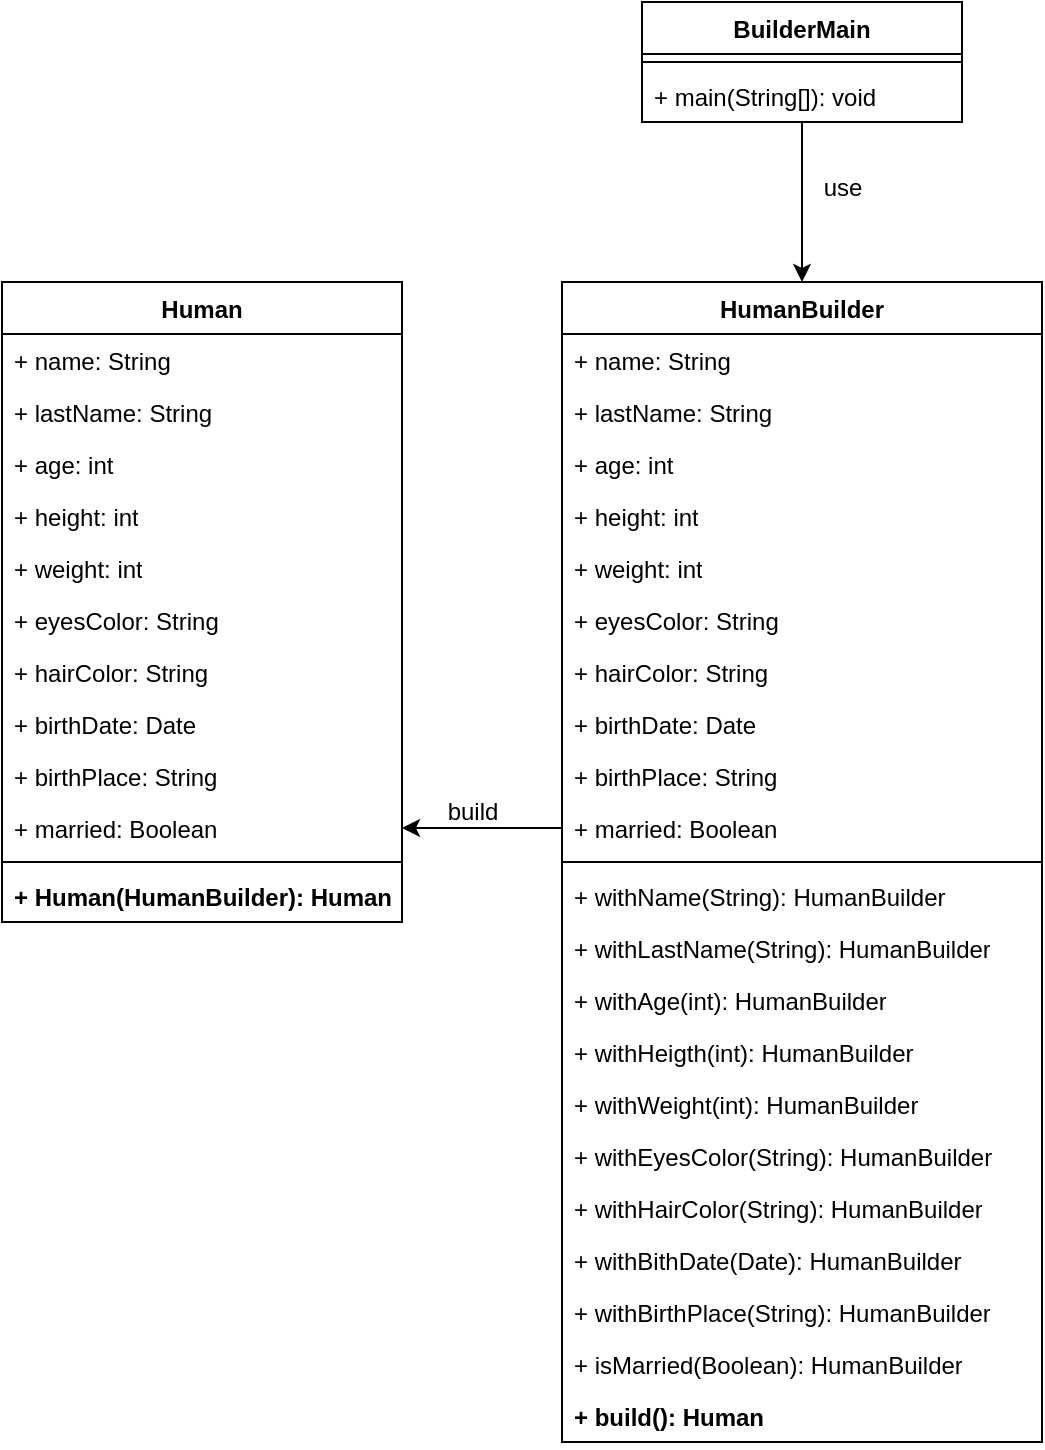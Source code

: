 <mxfile version="21.2.1" type="github">
  <diagram id="C5RBs43oDa-KdzZeNtuy" name="Page-1">
    <mxGraphModel dx="903" dy="1760" grid="1" gridSize="10" guides="1" tooltips="1" connect="1" arrows="1" fold="1" page="1" pageScale="1" pageWidth="827" pageHeight="1169" math="0" shadow="0">
      <root>
        <mxCell id="WIyWlLk6GJQsqaUBKTNV-0" />
        <mxCell id="WIyWlLk6GJQsqaUBKTNV-1" parent="WIyWlLk6GJQsqaUBKTNV-0" />
        <mxCell id="sO1EsRnhHtrH7c1XHOlF-0" value="Human" style="swimlane;fontStyle=1;align=center;verticalAlign=top;childLayout=stackLayout;horizontal=1;startSize=26;horizontalStack=0;resizeParent=1;resizeParentMax=0;resizeLast=0;collapsible=1;marginBottom=0;whiteSpace=wrap;html=1;" vertex="1" parent="WIyWlLk6GJQsqaUBKTNV-1">
          <mxGeometry x="80" y="120" width="200" height="320" as="geometry" />
        </mxCell>
        <mxCell id="sO1EsRnhHtrH7c1XHOlF-1" value="+ name: String" style="text;strokeColor=none;fillColor=none;align=left;verticalAlign=top;spacingLeft=4;spacingRight=4;overflow=hidden;rotatable=0;points=[[0,0.5],[1,0.5]];portConstraint=eastwest;whiteSpace=wrap;html=1;" vertex="1" parent="sO1EsRnhHtrH7c1XHOlF-0">
          <mxGeometry y="26" width="200" height="26" as="geometry" />
        </mxCell>
        <mxCell id="sO1EsRnhHtrH7c1XHOlF-4" value="+ lastName: String" style="text;strokeColor=none;fillColor=none;align=left;verticalAlign=top;spacingLeft=4;spacingRight=4;overflow=hidden;rotatable=0;points=[[0,0.5],[1,0.5]];portConstraint=eastwest;whiteSpace=wrap;html=1;" vertex="1" parent="sO1EsRnhHtrH7c1XHOlF-0">
          <mxGeometry y="52" width="200" height="26" as="geometry" />
        </mxCell>
        <mxCell id="sO1EsRnhHtrH7c1XHOlF-5" value="+ age: int" style="text;strokeColor=none;fillColor=none;align=left;verticalAlign=top;spacingLeft=4;spacingRight=4;overflow=hidden;rotatable=0;points=[[0,0.5],[1,0.5]];portConstraint=eastwest;whiteSpace=wrap;html=1;" vertex="1" parent="sO1EsRnhHtrH7c1XHOlF-0">
          <mxGeometry y="78" width="200" height="26" as="geometry" />
        </mxCell>
        <mxCell id="sO1EsRnhHtrH7c1XHOlF-6" value="+ height: int" style="text;strokeColor=none;fillColor=none;align=left;verticalAlign=top;spacingLeft=4;spacingRight=4;overflow=hidden;rotatable=0;points=[[0,0.5],[1,0.5]];portConstraint=eastwest;whiteSpace=wrap;html=1;" vertex="1" parent="sO1EsRnhHtrH7c1XHOlF-0">
          <mxGeometry y="104" width="200" height="26" as="geometry" />
        </mxCell>
        <mxCell id="sO1EsRnhHtrH7c1XHOlF-7" value="+ weight: int" style="text;strokeColor=none;fillColor=none;align=left;verticalAlign=top;spacingLeft=4;spacingRight=4;overflow=hidden;rotatable=0;points=[[0,0.5],[1,0.5]];portConstraint=eastwest;whiteSpace=wrap;html=1;" vertex="1" parent="sO1EsRnhHtrH7c1XHOlF-0">
          <mxGeometry y="130" width="200" height="26" as="geometry" />
        </mxCell>
        <mxCell id="sO1EsRnhHtrH7c1XHOlF-8" value="+ eyesColor: String" style="text;strokeColor=none;fillColor=none;align=left;verticalAlign=top;spacingLeft=4;spacingRight=4;overflow=hidden;rotatable=0;points=[[0,0.5],[1,0.5]];portConstraint=eastwest;whiteSpace=wrap;html=1;" vertex="1" parent="sO1EsRnhHtrH7c1XHOlF-0">
          <mxGeometry y="156" width="200" height="26" as="geometry" />
        </mxCell>
        <mxCell id="sO1EsRnhHtrH7c1XHOlF-9" value="+ hairColor: String" style="text;strokeColor=none;fillColor=none;align=left;verticalAlign=top;spacingLeft=4;spacingRight=4;overflow=hidden;rotatable=0;points=[[0,0.5],[1,0.5]];portConstraint=eastwest;whiteSpace=wrap;html=1;" vertex="1" parent="sO1EsRnhHtrH7c1XHOlF-0">
          <mxGeometry y="182" width="200" height="26" as="geometry" />
        </mxCell>
        <mxCell id="sO1EsRnhHtrH7c1XHOlF-10" value="+ birthDate: Date" style="text;strokeColor=none;fillColor=none;align=left;verticalAlign=top;spacingLeft=4;spacingRight=4;overflow=hidden;rotatable=0;points=[[0,0.5],[1,0.5]];portConstraint=eastwest;whiteSpace=wrap;html=1;" vertex="1" parent="sO1EsRnhHtrH7c1XHOlF-0">
          <mxGeometry y="208" width="200" height="26" as="geometry" />
        </mxCell>
        <mxCell id="sO1EsRnhHtrH7c1XHOlF-11" value="+ birthPlace: String" style="text;strokeColor=none;fillColor=none;align=left;verticalAlign=top;spacingLeft=4;spacingRight=4;overflow=hidden;rotatable=0;points=[[0,0.5],[1,0.5]];portConstraint=eastwest;whiteSpace=wrap;html=1;" vertex="1" parent="sO1EsRnhHtrH7c1XHOlF-0">
          <mxGeometry y="234" width="200" height="26" as="geometry" />
        </mxCell>
        <mxCell id="sO1EsRnhHtrH7c1XHOlF-12" value="+ married: Boolean" style="text;strokeColor=none;fillColor=none;align=left;verticalAlign=top;spacingLeft=4;spacingRight=4;overflow=hidden;rotatable=0;points=[[0,0.5],[1,0.5]];portConstraint=eastwest;whiteSpace=wrap;html=1;" vertex="1" parent="sO1EsRnhHtrH7c1XHOlF-0">
          <mxGeometry y="260" width="200" height="26" as="geometry" />
        </mxCell>
        <mxCell id="sO1EsRnhHtrH7c1XHOlF-2" value="" style="line;strokeWidth=1;fillColor=none;align=left;verticalAlign=middle;spacingTop=-1;spacingLeft=3;spacingRight=3;rotatable=0;labelPosition=right;points=[];portConstraint=eastwest;strokeColor=inherit;" vertex="1" parent="sO1EsRnhHtrH7c1XHOlF-0">
          <mxGeometry y="286" width="200" height="8" as="geometry" />
        </mxCell>
        <mxCell id="sO1EsRnhHtrH7c1XHOlF-3" value="&lt;b&gt;+ Human(HumanBuilder): Human&lt;/b&gt;" style="text;strokeColor=none;fillColor=none;align=left;verticalAlign=top;spacingLeft=4;spacingRight=4;overflow=hidden;rotatable=0;points=[[0,0.5],[1,0.5]];portConstraint=eastwest;whiteSpace=wrap;html=1;" vertex="1" parent="sO1EsRnhHtrH7c1XHOlF-0">
          <mxGeometry y="294" width="200" height="26" as="geometry" />
        </mxCell>
        <mxCell id="sO1EsRnhHtrH7c1XHOlF-13" value="HumanBuilder" style="swimlane;fontStyle=1;align=center;verticalAlign=top;childLayout=stackLayout;horizontal=1;startSize=26;horizontalStack=0;resizeParent=1;resizeParentMax=0;resizeLast=0;collapsible=1;marginBottom=0;whiteSpace=wrap;html=1;" vertex="1" parent="WIyWlLk6GJQsqaUBKTNV-1">
          <mxGeometry x="360" y="120" width="240" height="580" as="geometry" />
        </mxCell>
        <mxCell id="sO1EsRnhHtrH7c1XHOlF-14" value="+ name: String" style="text;strokeColor=none;fillColor=none;align=left;verticalAlign=top;spacingLeft=4;spacingRight=4;overflow=hidden;rotatable=0;points=[[0,0.5],[1,0.5]];portConstraint=eastwest;whiteSpace=wrap;html=1;" vertex="1" parent="sO1EsRnhHtrH7c1XHOlF-13">
          <mxGeometry y="26" width="240" height="26" as="geometry" />
        </mxCell>
        <mxCell id="sO1EsRnhHtrH7c1XHOlF-15" value="+ lastName: String" style="text;strokeColor=none;fillColor=none;align=left;verticalAlign=top;spacingLeft=4;spacingRight=4;overflow=hidden;rotatable=0;points=[[0,0.5],[1,0.5]];portConstraint=eastwest;whiteSpace=wrap;html=1;" vertex="1" parent="sO1EsRnhHtrH7c1XHOlF-13">
          <mxGeometry y="52" width="240" height="26" as="geometry" />
        </mxCell>
        <mxCell id="sO1EsRnhHtrH7c1XHOlF-16" value="+ age: int" style="text;strokeColor=none;fillColor=none;align=left;verticalAlign=top;spacingLeft=4;spacingRight=4;overflow=hidden;rotatable=0;points=[[0,0.5],[1,0.5]];portConstraint=eastwest;whiteSpace=wrap;html=1;" vertex="1" parent="sO1EsRnhHtrH7c1XHOlF-13">
          <mxGeometry y="78" width="240" height="26" as="geometry" />
        </mxCell>
        <mxCell id="sO1EsRnhHtrH7c1XHOlF-17" value="+ height: int" style="text;strokeColor=none;fillColor=none;align=left;verticalAlign=top;spacingLeft=4;spacingRight=4;overflow=hidden;rotatable=0;points=[[0,0.5],[1,0.5]];portConstraint=eastwest;whiteSpace=wrap;html=1;" vertex="1" parent="sO1EsRnhHtrH7c1XHOlF-13">
          <mxGeometry y="104" width="240" height="26" as="geometry" />
        </mxCell>
        <mxCell id="sO1EsRnhHtrH7c1XHOlF-18" value="+ weight: int" style="text;strokeColor=none;fillColor=none;align=left;verticalAlign=top;spacingLeft=4;spacingRight=4;overflow=hidden;rotatable=0;points=[[0,0.5],[1,0.5]];portConstraint=eastwest;whiteSpace=wrap;html=1;" vertex="1" parent="sO1EsRnhHtrH7c1XHOlF-13">
          <mxGeometry y="130" width="240" height="26" as="geometry" />
        </mxCell>
        <mxCell id="sO1EsRnhHtrH7c1XHOlF-19" value="+ eyesColor: String" style="text;strokeColor=none;fillColor=none;align=left;verticalAlign=top;spacingLeft=4;spacingRight=4;overflow=hidden;rotatable=0;points=[[0,0.5],[1,0.5]];portConstraint=eastwest;whiteSpace=wrap;html=1;" vertex="1" parent="sO1EsRnhHtrH7c1XHOlF-13">
          <mxGeometry y="156" width="240" height="26" as="geometry" />
        </mxCell>
        <mxCell id="sO1EsRnhHtrH7c1XHOlF-20" value="+ hairColor: String" style="text;strokeColor=none;fillColor=none;align=left;verticalAlign=top;spacingLeft=4;spacingRight=4;overflow=hidden;rotatable=0;points=[[0,0.5],[1,0.5]];portConstraint=eastwest;whiteSpace=wrap;html=1;" vertex="1" parent="sO1EsRnhHtrH7c1XHOlF-13">
          <mxGeometry y="182" width="240" height="26" as="geometry" />
        </mxCell>
        <mxCell id="sO1EsRnhHtrH7c1XHOlF-21" value="+ birthDate: Date" style="text;strokeColor=none;fillColor=none;align=left;verticalAlign=top;spacingLeft=4;spacingRight=4;overflow=hidden;rotatable=0;points=[[0,0.5],[1,0.5]];portConstraint=eastwest;whiteSpace=wrap;html=1;" vertex="1" parent="sO1EsRnhHtrH7c1XHOlF-13">
          <mxGeometry y="208" width="240" height="26" as="geometry" />
        </mxCell>
        <mxCell id="sO1EsRnhHtrH7c1XHOlF-22" value="+ birthPlace: String" style="text;strokeColor=none;fillColor=none;align=left;verticalAlign=top;spacingLeft=4;spacingRight=4;overflow=hidden;rotatable=0;points=[[0,0.5],[1,0.5]];portConstraint=eastwest;whiteSpace=wrap;html=1;" vertex="1" parent="sO1EsRnhHtrH7c1XHOlF-13">
          <mxGeometry y="234" width="240" height="26" as="geometry" />
        </mxCell>
        <mxCell id="sO1EsRnhHtrH7c1XHOlF-23" value="+ married: Boolean" style="text;strokeColor=none;fillColor=none;align=left;verticalAlign=top;spacingLeft=4;spacingRight=4;overflow=hidden;rotatable=0;points=[[0,0.5],[1,0.5]];portConstraint=eastwest;whiteSpace=wrap;html=1;" vertex="1" parent="sO1EsRnhHtrH7c1XHOlF-13">
          <mxGeometry y="260" width="240" height="26" as="geometry" />
        </mxCell>
        <mxCell id="sO1EsRnhHtrH7c1XHOlF-24" value="" style="line;strokeWidth=1;fillColor=none;align=left;verticalAlign=middle;spacingTop=-1;spacingLeft=3;spacingRight=3;rotatable=0;labelPosition=right;points=[];portConstraint=eastwest;strokeColor=inherit;" vertex="1" parent="sO1EsRnhHtrH7c1XHOlF-13">
          <mxGeometry y="286" width="240" height="8" as="geometry" />
        </mxCell>
        <mxCell id="sO1EsRnhHtrH7c1XHOlF-26" value="+ withName(String): HumanBuilder" style="text;strokeColor=none;fillColor=none;align=left;verticalAlign=top;spacingLeft=4;spacingRight=4;overflow=hidden;rotatable=0;points=[[0,0.5],[1,0.5]];portConstraint=eastwest;whiteSpace=wrap;html=1;" vertex="1" parent="sO1EsRnhHtrH7c1XHOlF-13">
          <mxGeometry y="294" width="240" height="26" as="geometry" />
        </mxCell>
        <mxCell id="sO1EsRnhHtrH7c1XHOlF-27" value="+ withLastName(String): HumanBuilder" style="text;strokeColor=none;fillColor=none;align=left;verticalAlign=top;spacingLeft=4;spacingRight=4;overflow=hidden;rotatable=0;points=[[0,0.5],[1,0.5]];portConstraint=eastwest;whiteSpace=wrap;html=1;" vertex="1" parent="sO1EsRnhHtrH7c1XHOlF-13">
          <mxGeometry y="320" width="240" height="26" as="geometry" />
        </mxCell>
        <mxCell id="sO1EsRnhHtrH7c1XHOlF-28" value="+ withAge(int): HumanBuilder" style="text;strokeColor=none;fillColor=none;align=left;verticalAlign=top;spacingLeft=4;spacingRight=4;overflow=hidden;rotatable=0;points=[[0,0.5],[1,0.5]];portConstraint=eastwest;whiteSpace=wrap;html=1;" vertex="1" parent="sO1EsRnhHtrH7c1XHOlF-13">
          <mxGeometry y="346" width="240" height="26" as="geometry" />
        </mxCell>
        <mxCell id="sO1EsRnhHtrH7c1XHOlF-29" value="+ withHeigth(int): HumanBuilder" style="text;strokeColor=none;fillColor=none;align=left;verticalAlign=top;spacingLeft=4;spacingRight=4;overflow=hidden;rotatable=0;points=[[0,0.5],[1,0.5]];portConstraint=eastwest;whiteSpace=wrap;html=1;" vertex="1" parent="sO1EsRnhHtrH7c1XHOlF-13">
          <mxGeometry y="372" width="240" height="26" as="geometry" />
        </mxCell>
        <mxCell id="sO1EsRnhHtrH7c1XHOlF-30" value="+ withWeight(int): HumanBuilder" style="text;strokeColor=none;fillColor=none;align=left;verticalAlign=top;spacingLeft=4;spacingRight=4;overflow=hidden;rotatable=0;points=[[0,0.5],[1,0.5]];portConstraint=eastwest;whiteSpace=wrap;html=1;" vertex="1" parent="sO1EsRnhHtrH7c1XHOlF-13">
          <mxGeometry y="398" width="240" height="26" as="geometry" />
        </mxCell>
        <mxCell id="sO1EsRnhHtrH7c1XHOlF-31" value="+ withEyesColor(String): HumanBuilder" style="text;strokeColor=none;fillColor=none;align=left;verticalAlign=top;spacingLeft=4;spacingRight=4;overflow=hidden;rotatable=0;points=[[0,0.5],[1,0.5]];portConstraint=eastwest;whiteSpace=wrap;html=1;" vertex="1" parent="sO1EsRnhHtrH7c1XHOlF-13">
          <mxGeometry y="424" width="240" height="26" as="geometry" />
        </mxCell>
        <mxCell id="sO1EsRnhHtrH7c1XHOlF-32" value="+ withHairColor(String): HumanBuilder" style="text;strokeColor=none;fillColor=none;align=left;verticalAlign=top;spacingLeft=4;spacingRight=4;overflow=hidden;rotatable=0;points=[[0,0.5],[1,0.5]];portConstraint=eastwest;whiteSpace=wrap;html=1;" vertex="1" parent="sO1EsRnhHtrH7c1XHOlF-13">
          <mxGeometry y="450" width="240" height="26" as="geometry" />
        </mxCell>
        <mxCell id="sO1EsRnhHtrH7c1XHOlF-33" value="+ withBithDate(Date): HumanBuilder" style="text;strokeColor=none;fillColor=none;align=left;verticalAlign=top;spacingLeft=4;spacingRight=4;overflow=hidden;rotatable=0;points=[[0,0.5],[1,0.5]];portConstraint=eastwest;whiteSpace=wrap;html=1;" vertex="1" parent="sO1EsRnhHtrH7c1XHOlF-13">
          <mxGeometry y="476" width="240" height="26" as="geometry" />
        </mxCell>
        <mxCell id="sO1EsRnhHtrH7c1XHOlF-34" value="+ withBirthPlace(String): HumanBuilder" style="text;strokeColor=none;fillColor=none;align=left;verticalAlign=top;spacingLeft=4;spacingRight=4;overflow=hidden;rotatable=0;points=[[0,0.5],[1,0.5]];portConstraint=eastwest;whiteSpace=wrap;html=1;" vertex="1" parent="sO1EsRnhHtrH7c1XHOlF-13">
          <mxGeometry y="502" width="240" height="26" as="geometry" />
        </mxCell>
        <mxCell id="sO1EsRnhHtrH7c1XHOlF-35" value="+ isMarried(Boolean): HumanBuilder" style="text;strokeColor=none;fillColor=none;align=left;verticalAlign=top;spacingLeft=4;spacingRight=4;overflow=hidden;rotatable=0;points=[[0,0.5],[1,0.5]];portConstraint=eastwest;whiteSpace=wrap;html=1;" vertex="1" parent="sO1EsRnhHtrH7c1XHOlF-13">
          <mxGeometry y="528" width="240" height="26" as="geometry" />
        </mxCell>
        <mxCell id="sO1EsRnhHtrH7c1XHOlF-36" value="&lt;b&gt;+ build(): Human&lt;/b&gt;" style="text;strokeColor=none;fillColor=none;align=left;verticalAlign=top;spacingLeft=4;spacingRight=4;overflow=hidden;rotatable=0;points=[[0,0.5],[1,0.5]];portConstraint=eastwest;whiteSpace=wrap;html=1;" vertex="1" parent="sO1EsRnhHtrH7c1XHOlF-13">
          <mxGeometry y="554" width="240" height="26" as="geometry" />
        </mxCell>
        <mxCell id="sO1EsRnhHtrH7c1XHOlF-38" style="edgeStyle=orthogonalEdgeStyle;rounded=0;orthogonalLoop=1;jettySize=auto;html=1;entryX=1;entryY=0.5;entryDx=0;entryDy=0;" edge="1" parent="WIyWlLk6GJQsqaUBKTNV-1" source="sO1EsRnhHtrH7c1XHOlF-23" target="sO1EsRnhHtrH7c1XHOlF-12">
          <mxGeometry relative="1" as="geometry" />
        </mxCell>
        <mxCell id="sO1EsRnhHtrH7c1XHOlF-39" value="build" style="text;html=1;align=center;verticalAlign=middle;resizable=0;points=[];autosize=1;strokeColor=none;fillColor=none;" vertex="1" parent="WIyWlLk6GJQsqaUBKTNV-1">
          <mxGeometry x="290" y="370" width="50" height="30" as="geometry" />
        </mxCell>
        <mxCell id="sO1EsRnhHtrH7c1XHOlF-44" value="" style="edgeStyle=orthogonalEdgeStyle;rounded=0;orthogonalLoop=1;jettySize=auto;html=1;entryX=0.5;entryY=0;entryDx=0;entryDy=0;" edge="1" parent="WIyWlLk6GJQsqaUBKTNV-1" source="sO1EsRnhHtrH7c1XHOlF-40" target="sO1EsRnhHtrH7c1XHOlF-13">
          <mxGeometry relative="1" as="geometry" />
        </mxCell>
        <mxCell id="sO1EsRnhHtrH7c1XHOlF-40" value="BuilderMain" style="swimlane;fontStyle=1;align=center;verticalAlign=top;childLayout=stackLayout;horizontal=1;startSize=26;horizontalStack=0;resizeParent=1;resizeParentMax=0;resizeLast=0;collapsible=1;marginBottom=0;whiteSpace=wrap;html=1;" vertex="1" parent="WIyWlLk6GJQsqaUBKTNV-1">
          <mxGeometry x="400" y="-20" width="160" height="60" as="geometry" />
        </mxCell>
        <mxCell id="sO1EsRnhHtrH7c1XHOlF-42" value="" style="line;strokeWidth=1;fillColor=none;align=left;verticalAlign=middle;spacingTop=-1;spacingLeft=3;spacingRight=3;rotatable=0;labelPosition=right;points=[];portConstraint=eastwest;strokeColor=inherit;" vertex="1" parent="sO1EsRnhHtrH7c1XHOlF-40">
          <mxGeometry y="26" width="160" height="8" as="geometry" />
        </mxCell>
        <mxCell id="sO1EsRnhHtrH7c1XHOlF-43" value="+ main(String[]): void" style="text;strokeColor=none;fillColor=none;align=left;verticalAlign=top;spacingLeft=4;spacingRight=4;overflow=hidden;rotatable=0;points=[[0,0.5],[1,0.5]];portConstraint=eastwest;whiteSpace=wrap;html=1;" vertex="1" parent="sO1EsRnhHtrH7c1XHOlF-40">
          <mxGeometry y="34" width="160" height="26" as="geometry" />
        </mxCell>
        <mxCell id="sO1EsRnhHtrH7c1XHOlF-45" value="use" style="text;html=1;align=center;verticalAlign=middle;resizable=0;points=[];autosize=1;strokeColor=none;fillColor=none;" vertex="1" parent="WIyWlLk6GJQsqaUBKTNV-1">
          <mxGeometry x="480" y="58" width="40" height="30" as="geometry" />
        </mxCell>
      </root>
    </mxGraphModel>
  </diagram>
</mxfile>
